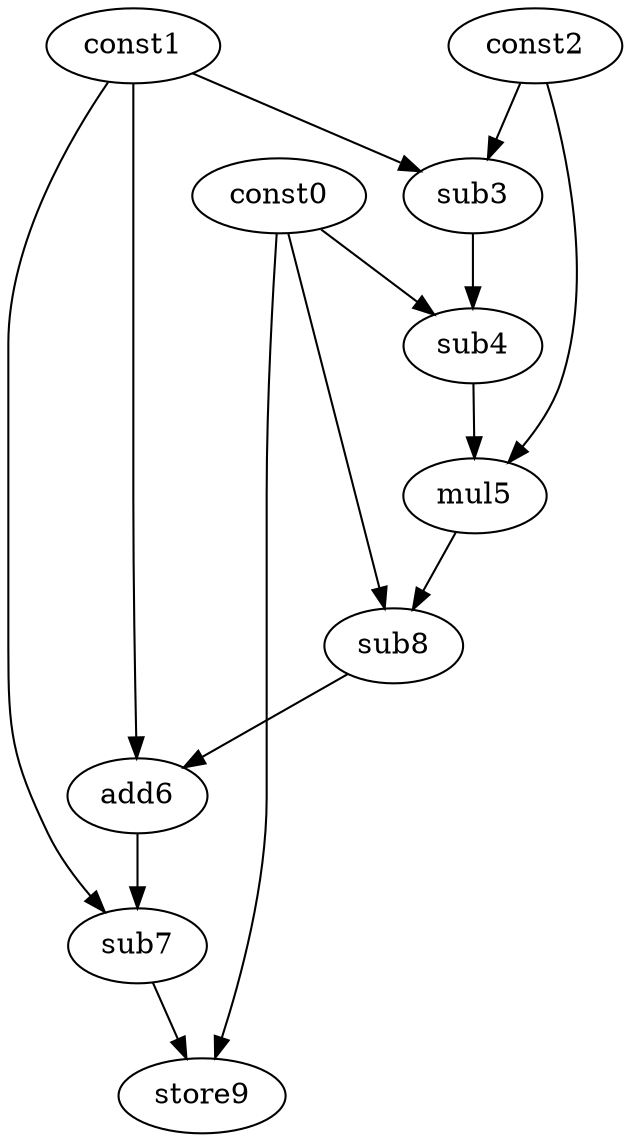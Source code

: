 digraph G { 
const0[opcode=const]; 
const1[opcode=const]; 
const2[opcode=const]; 
sub3[opcode=sub]; 
sub4[opcode=sub]; 
mul5[opcode=mul]; 
add6[opcode=add]; 
sub7[opcode=sub]; 
sub8[opcode=sub]; 
store9[opcode=store]; 
const1->sub3[operand=0];
const2->sub3[operand=1];
const0->sub4[operand=0];
sub3->sub4[operand=1];
const2->mul5[operand=0];
sub4->mul5[operand=1];
const0->sub8[operand=0];
mul5->sub8[operand=1];
sub8->add6[operand=0];
const1->add6[operand=1];
const1->sub7[operand=0];
add6->sub7[operand=1];
sub7->store9[operand=0];
const0->store9[operand=1];
}
